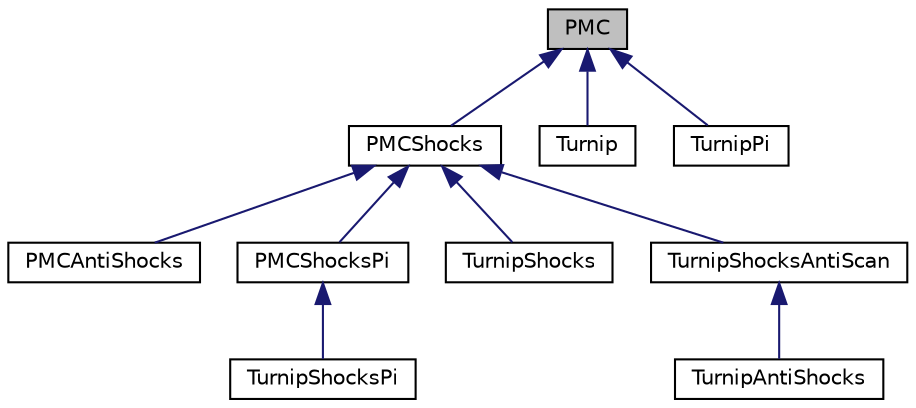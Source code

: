 digraph "PMC"
{
 // INTERACTIVE_SVG=YES
  bgcolor="transparent";
  edge [fontname="Helvetica",fontsize="10",labelfontname="Helvetica",labelfontsize="10"];
  node [fontname="Helvetica",fontsize="10",shape=record];
  Node0 [label="PMC",height=0.2,width=0.4,color="black", fillcolor="grey75", style="filled", fontcolor="black"];
  Node0 -> Node1 [dir="back",color="midnightblue",fontsize="10",style="solid",fontname="Helvetica"];
  Node1 [label="PMCShocks",height=0.2,width=0.4,color="black",URL="$d6/d1b/classumontreal_1_1ssj_1_1networks_1_1PMCShocks.html",tooltip="This class implements the Permutation Monte Carlo method with shocks to estimate the reliability of a..."];
  Node1 -> Node2 [dir="back",color="midnightblue",fontsize="10",style="solid",fontname="Helvetica"];
  Node2 [label="PMCAntiShocks",height=0.2,width=0.4,color="black",URL="$d5/d83/classumontreal_1_1ssj_1_1networks_1_1PMCAntiShocks.html",tooltip="This class implements the PMC algorithm with anti-shocks to estimate the unreliability of a network..."];
  Node1 -> Node3 [dir="back",color="midnightblue",fontsize="10",style="solid",fontname="Helvetica"];
  Node3 [label="PMCShocksPi",height=0.2,width=0.4,color="black",URL="$d1/d75/classumontreal_1_1ssj_1_1networks_1_1PMCShocksPi.html",tooltip="This class implements the Permutation Monte Carlo method with shocks to estimate the unreliability of..."];
  Node3 -> Node4 [dir="back",color="midnightblue",fontsize="10",style="solid",fontname="Helvetica"];
  Node4 [label="TurnipShocksPi",height=0.2,width=0.4,color="black",URL="$dc/d4e/classumontreal_1_1ssj_1_1networks_1_1TurnipShocksPi.html",tooltip="This class implements the adapted turnip method with shocks to estimate the unreliability of a networ..."];
  Node1 -> Node5 [dir="back",color="midnightblue",fontsize="10",style="solid",fontname="Helvetica"];
  Node5 [label="TurnipShocks",height=0.2,width=0.4,color="black",URL="$d2/d31/classumontreal_1_1ssj_1_1networks_1_1TurnipShocks.html",tooltip="This class implements the adapted turnip algorithm with shocks to estimate the unreliability of a net..."];
  Node1 -> Node6 [dir="back",color="midnightblue",fontsize="10",style="solid",fontname="Helvetica"];
  Node6 [label="TurnipShocksAntiScan",height=0.2,width=0.4,color="black",URL="$da/d9b/classumontreal_1_1ssj_1_1networks_1_1TurnipShocksAntiScan.html",tooltip="This class implements the turnip algorithm with reverse scan to estimate the unreliability of a netwo..."];
  Node6 -> Node7 [dir="back",color="midnightblue",fontsize="10",style="solid",fontname="Helvetica"];
  Node7 [label="TurnipAntiShocks",height=0.2,width=0.4,color="black",URL="$d9/d8b/classumontreal_1_1ssj_1_1networks_1_1TurnipAntiShocks.html",tooltip="This class implements the adapted turnip algorithm with anti-shocks to estimate the unreliability of ..."];
  Node0 -> Node8 [dir="back",color="midnightblue",fontsize="10",style="solid",fontname="Helvetica"];
  Node8 [label="Turnip",height=0.2,width=0.4,color="black",URL="$dc/d38/classumontreal_1_1ssj_1_1networks_1_1Turnip.html",tooltip="This class implements the turnip method to estimate the unreliability of a network. "];
  Node0 -> Node9 [dir="back",color="midnightblue",fontsize="10",style="solid",fontname="Helvetica"];
  Node9 [label="TurnipPi",height=0.2,width=0.4,color="black",URL="$d1/d65/classumontreal_1_1ssj_1_1networks_1_1TurnipPi.html",tooltip="This class implements the adapted turnip method with links to estimate the unreliability of a network..."];
}
